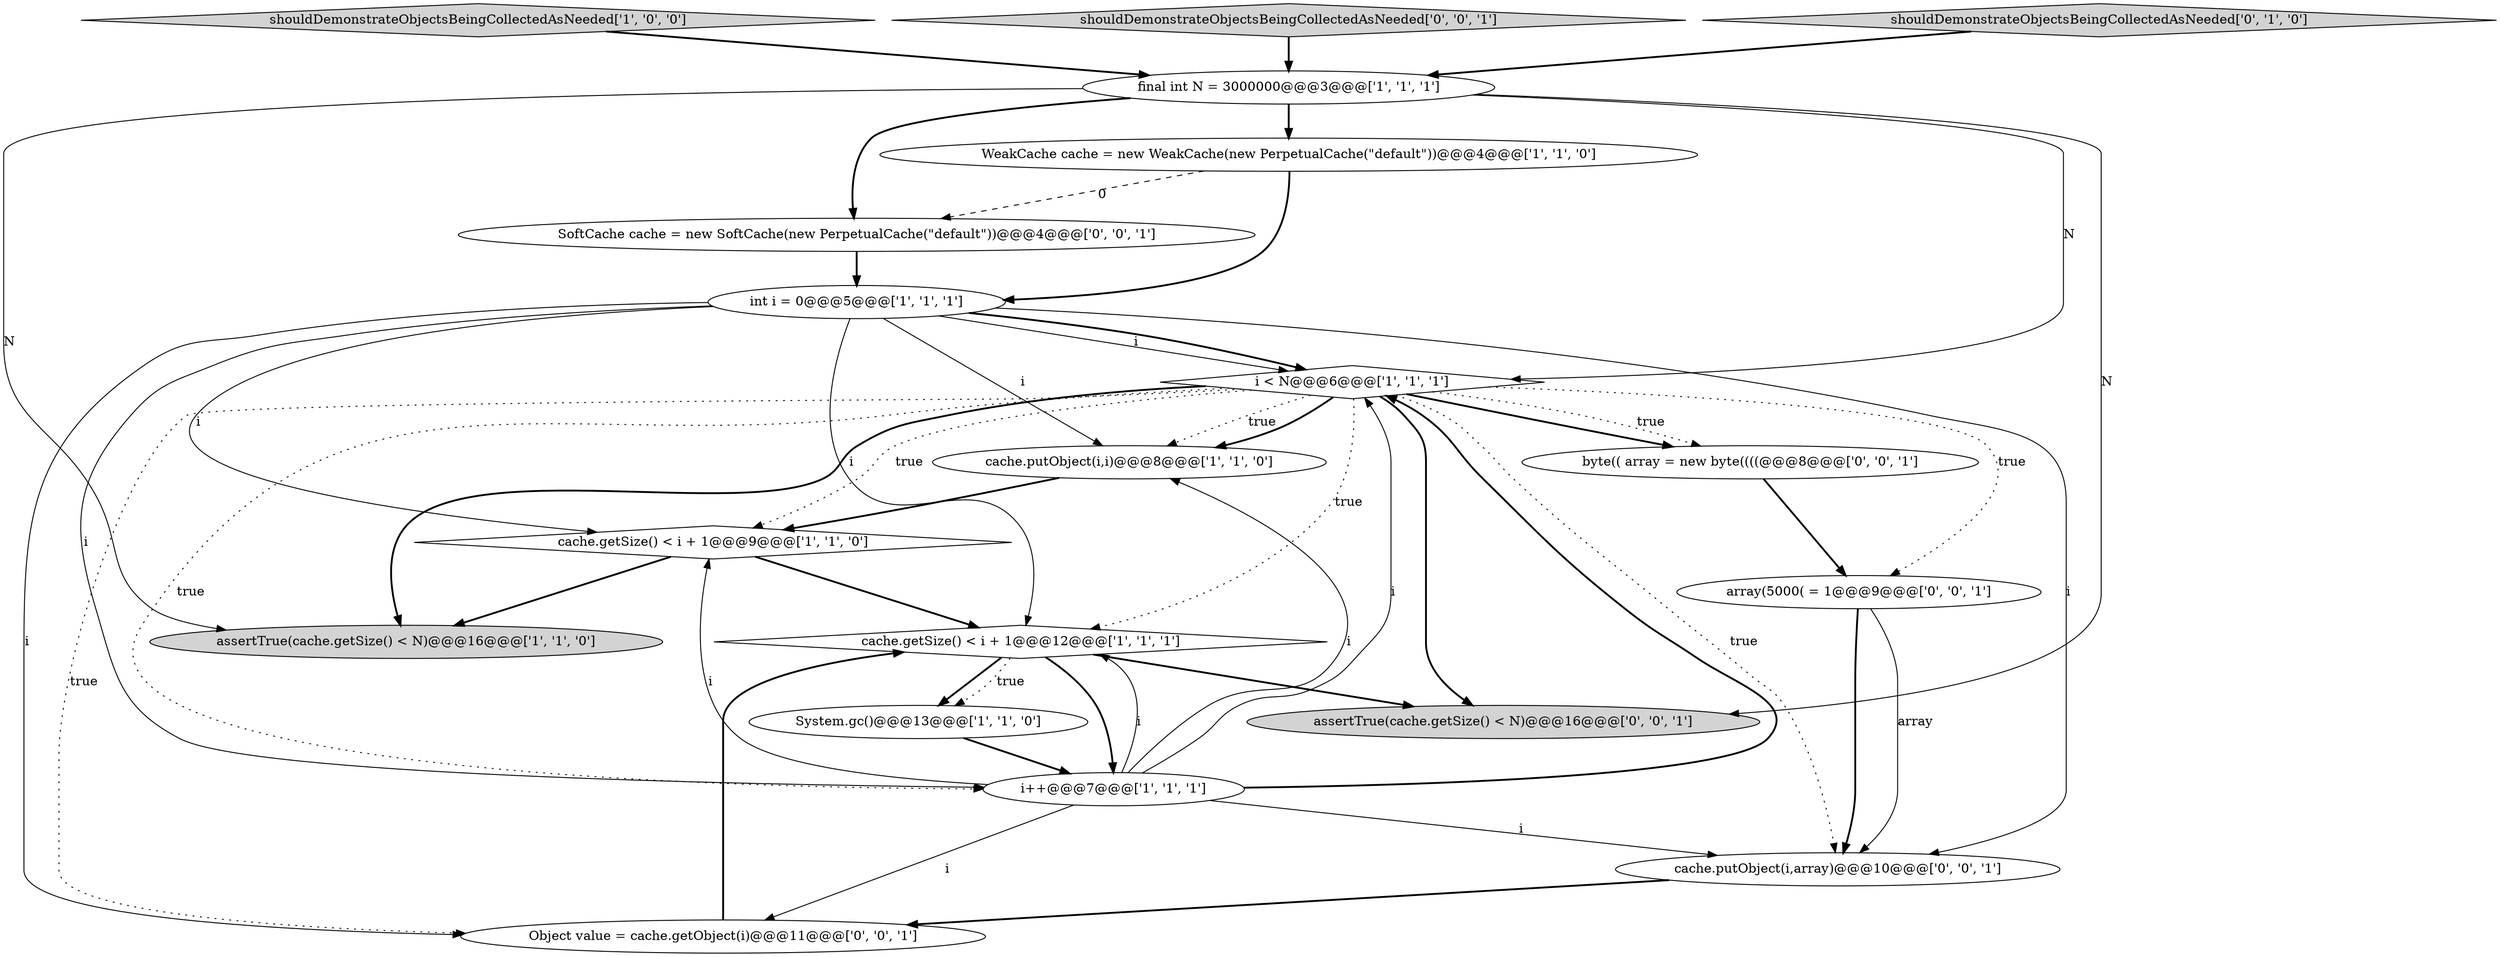 digraph {
13 [style = filled, label = "assertTrue(cache.getSize() < N)@@@16@@@['0', '0', '1']", fillcolor = lightgray, shape = ellipse image = "AAA0AAABBB3BBB"];
10 [style = filled, label = "i < N@@@6@@@['1', '1', '1']", fillcolor = white, shape = diamond image = "AAA0AAABBB1BBB"];
0 [style = filled, label = "System.gc()@@@13@@@['1', '1', '0']", fillcolor = white, shape = ellipse image = "AAA0AAABBB1BBB"];
3 [style = filled, label = "cache.putObject(i,i)@@@8@@@['1', '1', '0']", fillcolor = white, shape = ellipse image = "AAA0AAABBB1BBB"];
5 [style = filled, label = "WeakCache cache = new WeakCache(new PerpetualCache(\"default\"))@@@4@@@['1', '1', '0']", fillcolor = white, shape = ellipse image = "AAA0AAABBB1BBB"];
4 [style = filled, label = "i++@@@7@@@['1', '1', '1']", fillcolor = white, shape = ellipse image = "AAA0AAABBB1BBB"];
8 [style = filled, label = "int i = 0@@@5@@@['1', '1', '1']", fillcolor = white, shape = ellipse image = "AAA0AAABBB1BBB"];
12 [style = filled, label = "byte(( array = new byte((((@@@8@@@['0', '0', '1']", fillcolor = white, shape = ellipse image = "AAA0AAABBB3BBB"];
15 [style = filled, label = "cache.putObject(i,array)@@@10@@@['0', '0', '1']", fillcolor = white, shape = ellipse image = "AAA0AAABBB3BBB"];
7 [style = filled, label = "cache.getSize() < i + 1@@@12@@@['1', '1', '1']", fillcolor = white, shape = diamond image = "AAA0AAABBB1BBB"];
16 [style = filled, label = "array(5000( = 1@@@9@@@['0', '0', '1']", fillcolor = white, shape = ellipse image = "AAA0AAABBB3BBB"];
9 [style = filled, label = "assertTrue(cache.getSize() < N)@@@16@@@['1', '1', '0']", fillcolor = lightgray, shape = ellipse image = "AAA0AAABBB1BBB"];
17 [style = filled, label = "Object value = cache.getObject(i)@@@11@@@['0', '0', '1']", fillcolor = white, shape = ellipse image = "AAA0AAABBB3BBB"];
2 [style = filled, label = "final int N = 3000000@@@3@@@['1', '1', '1']", fillcolor = white, shape = ellipse image = "AAA0AAABBB1BBB"];
14 [style = filled, label = "SoftCache cache = new SoftCache(new PerpetualCache(\"default\"))@@@4@@@['0', '0', '1']", fillcolor = white, shape = ellipse image = "AAA0AAABBB3BBB"];
6 [style = filled, label = "shouldDemonstrateObjectsBeingCollectedAsNeeded['1', '0', '0']", fillcolor = lightgray, shape = diamond image = "AAA0AAABBB1BBB"];
18 [style = filled, label = "shouldDemonstrateObjectsBeingCollectedAsNeeded['0', '0', '1']", fillcolor = lightgray, shape = diamond image = "AAA0AAABBB3BBB"];
11 [style = filled, label = "shouldDemonstrateObjectsBeingCollectedAsNeeded['0', '1', '0']", fillcolor = lightgray, shape = diamond image = "AAA0AAABBB2BBB"];
1 [style = filled, label = "cache.getSize() < i + 1@@@9@@@['1', '1', '0']", fillcolor = white, shape = diamond image = "AAA0AAABBB1BBB"];
8->1 [style = solid, label="i"];
4->3 [style = solid, label="i"];
5->8 [style = bold, label=""];
1->9 [style = bold, label=""];
0->4 [style = bold, label=""];
10->3 [style = dotted, label="true"];
18->2 [style = bold, label=""];
4->10 [style = solid, label="i"];
10->1 [style = dotted, label="true"];
10->12 [style = dotted, label="true"];
5->14 [style = dashed, label="0"];
2->5 [style = bold, label=""];
10->9 [style = bold, label=""];
16->15 [style = bold, label=""];
4->1 [style = solid, label="i"];
8->3 [style = solid, label="i"];
4->17 [style = solid, label="i"];
10->7 [style = dotted, label="true"];
4->7 [style = solid, label="i"];
8->15 [style = solid, label="i"];
2->13 [style = solid, label="N"];
11->2 [style = bold, label=""];
3->1 [style = bold, label=""];
6->2 [style = bold, label=""];
10->3 [style = bold, label=""];
12->16 [style = bold, label=""];
10->12 [style = bold, label=""];
7->13 [style = bold, label=""];
2->10 [style = solid, label="N"];
10->16 [style = dotted, label="true"];
10->13 [style = bold, label=""];
8->4 [style = solid, label="i"];
10->4 [style = dotted, label="true"];
7->4 [style = bold, label=""];
8->10 [style = solid, label="i"];
7->0 [style = bold, label=""];
14->8 [style = bold, label=""];
16->15 [style = solid, label="array"];
4->10 [style = bold, label=""];
2->14 [style = bold, label=""];
7->0 [style = dotted, label="true"];
1->7 [style = bold, label=""];
17->7 [style = bold, label=""];
8->17 [style = solid, label="i"];
2->9 [style = solid, label="N"];
10->15 [style = dotted, label="true"];
10->17 [style = dotted, label="true"];
4->15 [style = solid, label="i"];
8->7 [style = solid, label="i"];
8->10 [style = bold, label=""];
15->17 [style = bold, label=""];
}
